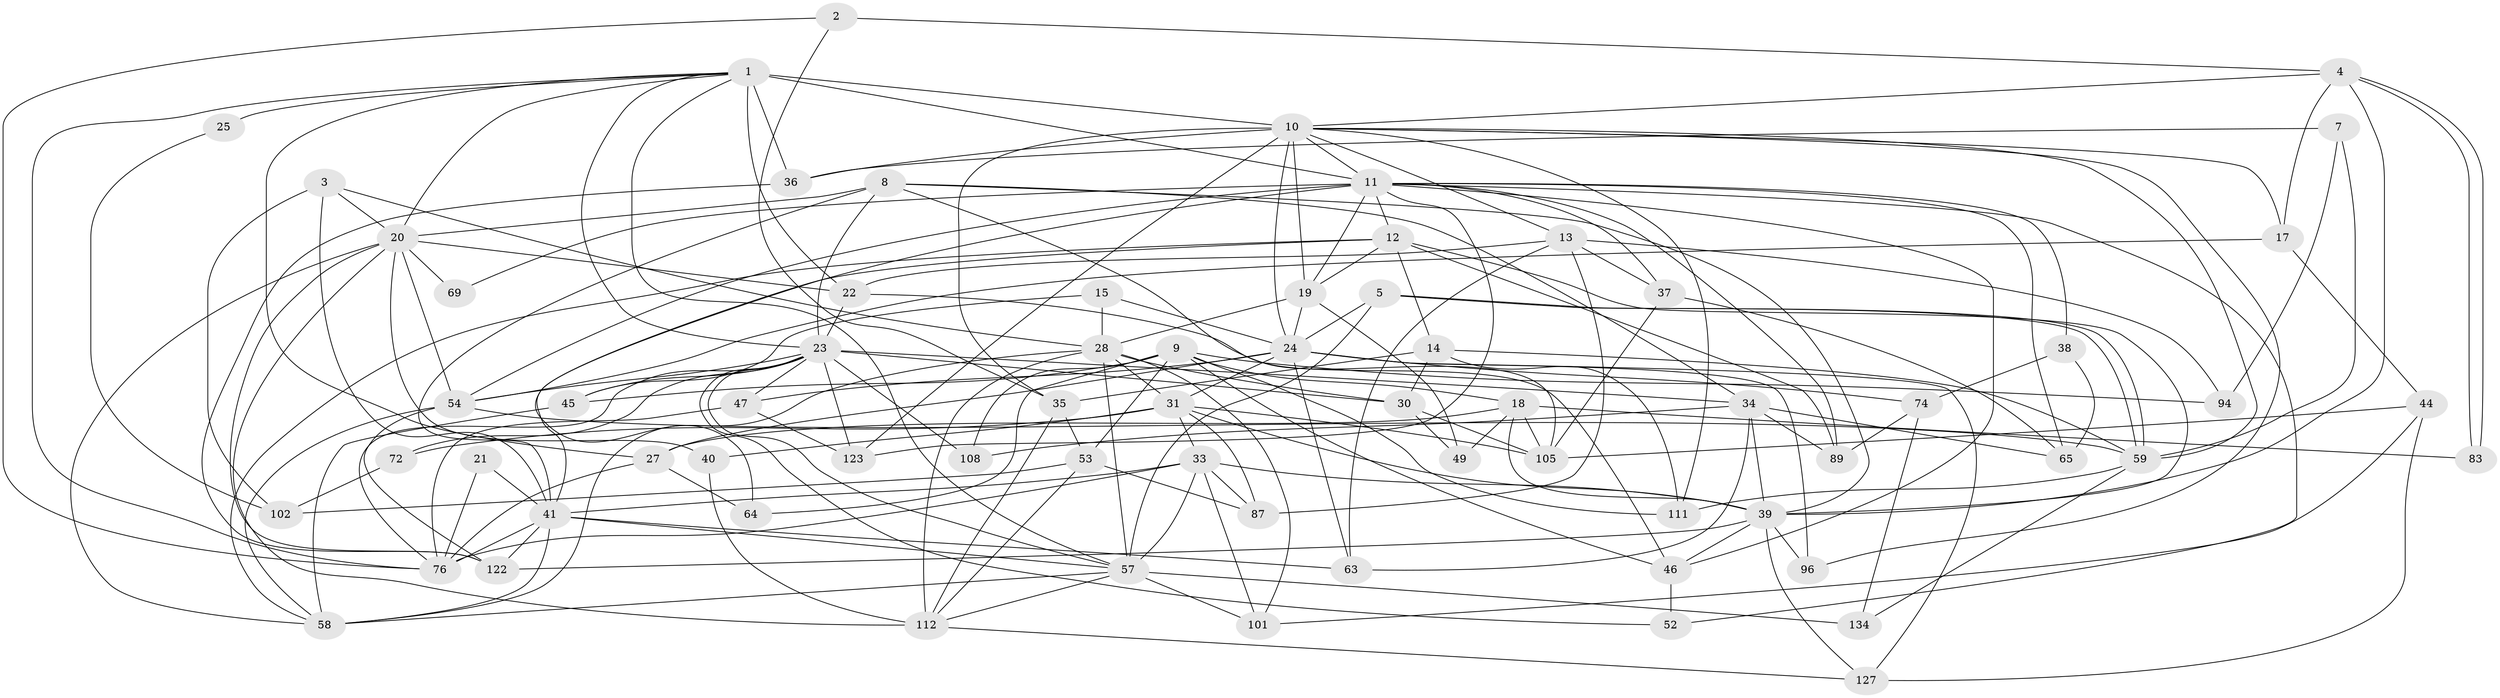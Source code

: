// original degree distribution, {5: 0.14492753623188406, 3: 0.3115942028985507, 4: 0.32608695652173914, 6: 0.10144927536231885, 2: 0.07971014492753623, 7: 0.021739130434782608, 8: 0.014492753623188406}
// Generated by graph-tools (version 1.1) at 2025/15/03/09/25 04:15:18]
// undirected, 69 vertices, 191 edges
graph export_dot {
graph [start="1"]
  node [color=gray90,style=filled];
  1 [super="+120+6+66+70"];
  2;
  3;
  4;
  5;
  7;
  8 [super="+71"];
  9 [super="+124+126"];
  10 [super="+16"];
  11 [super="+88+73"];
  12 [super="+29"];
  13 [super="+26"];
  14;
  15;
  17 [super="+136"];
  18 [super="+56+32+92"];
  19 [super="+131"];
  20 [super="+77+43"];
  21;
  22 [super="+50+42"];
  23 [super="+84"];
  24 [super="+61"];
  25;
  27;
  28 [super="+100"];
  30 [super="+75"];
  31 [super="+95"];
  33 [super="+51"];
  34 [super="+116"];
  35;
  36 [super="+48"];
  37 [super="+80"];
  38;
  39 [super="+68+67+104"];
  40;
  41 [super="+107+121"];
  44 [super="+99"];
  45;
  46;
  47;
  49;
  52;
  53 [super="+55"];
  54 [super="+78+91"];
  57 [super="+60+81"];
  58 [super="+132+138"];
  59 [super="+125"];
  63;
  64;
  65;
  69;
  72;
  74 [super="+137"];
  76 [super="+82"];
  83;
  87;
  89;
  94;
  96;
  101;
  102;
  105;
  108;
  111 [super="+119"];
  112 [super="+133"];
  122;
  123;
  127;
  134;
  1 -- 22 [weight=3];
  1 -- 25 [weight=2];
  1 -- 11;
  1 -- 36 [weight=2];
  1 -- 20;
  1 -- 76;
  1 -- 10 [weight=2];
  1 -- 23;
  1 -- 27;
  1 -- 57;
  2 -- 4;
  2 -- 35;
  2 -- 76;
  3 -- 102;
  3 -- 41;
  3 -- 20;
  3 -- 28;
  4 -- 83;
  4 -- 83;
  4 -- 39;
  4 -- 17;
  4 -- 10;
  5 -- 59;
  5 -- 59;
  5 -- 24;
  5 -- 57;
  7 -- 59;
  7 -- 94;
  7 -- 36;
  8 -- 105;
  8 -- 41;
  8 -- 39;
  8 -- 20;
  8 -- 23;
  8 -- 34;
  9 -- 64;
  9 -- 45;
  9 -- 94;
  9 -- 111;
  9 -- 18 [weight=2];
  9 -- 108;
  9 -- 46;
  9 -- 53;
  10 -- 35;
  10 -- 111;
  10 -- 96;
  10 -- 36;
  10 -- 11;
  10 -- 123;
  10 -- 13;
  10 -- 17;
  10 -- 19 [weight=2];
  10 -- 24;
  10 -- 59;
  11 -- 123;
  11 -- 19;
  11 -- 64 [weight=2];
  11 -- 69;
  11 -- 38;
  11 -- 37;
  11 -- 12;
  11 -- 46;
  11 -- 65;
  11 -- 52;
  11 -- 89;
  11 -- 54 [weight=2];
  12 -- 14;
  12 -- 39;
  12 -- 19;
  12 -- 89;
  12 -- 58;
  12 -- 41;
  13 -- 87;
  13 -- 63;
  13 -- 94;
  13 -- 22;
  13 -- 37;
  14 -- 35;
  14 -- 59;
  14 -- 111;
  14 -- 30;
  15 -- 45;
  15 -- 28;
  15 -- 24;
  17 -- 54;
  17 -- 44;
  18 -- 39;
  18 -- 27;
  18 -- 49;
  18 -- 83;
  18 -- 105;
  19 -- 49;
  19 -- 24;
  19 -- 28;
  20 -- 40;
  20 -- 58;
  20 -- 112;
  20 -- 69;
  20 -- 22;
  20 -- 122;
  20 -- 54;
  21 -- 76;
  21 -- 41;
  22 -- 46;
  22 -- 23;
  23 -- 54 [weight=2];
  23 -- 72;
  23 -- 76;
  23 -- 45;
  23 -- 108;
  23 -- 47;
  23 -- 52;
  23 -- 123;
  23 -- 30;
  23 -- 57;
  23 -- 34;
  24 -- 96;
  24 -- 74;
  24 -- 47;
  24 -- 27;
  24 -- 127;
  24 -- 63;
  24 -- 31;
  25 -- 102;
  27 -- 64;
  27 -- 76;
  28 -- 58;
  28 -- 112;
  28 -- 101;
  28 -- 57 [weight=2];
  28 -- 30;
  28 -- 31;
  30 -- 49;
  30 -- 105;
  31 -- 39;
  31 -- 87;
  31 -- 105;
  31 -- 33;
  31 -- 40;
  31 -- 72;
  33 -- 76 [weight=2];
  33 -- 101;
  33 -- 87;
  33 -- 39;
  33 -- 41;
  33 -- 57;
  34 -- 63;
  34 -- 39 [weight=2];
  34 -- 65;
  34 -- 89;
  34 -- 108;
  35 -- 53;
  35 -- 112;
  36 -- 122;
  37 -- 65;
  37 -- 105;
  38 -- 65;
  38 -- 74;
  39 -- 96;
  39 -- 122;
  39 -- 127;
  39 -- 46;
  40 -- 112;
  41 -- 63;
  41 -- 122;
  41 -- 57;
  41 -- 58;
  41 -- 76;
  44 -- 105;
  44 -- 101;
  44 -- 127;
  45 -- 58;
  46 -- 52;
  47 -- 123;
  47 -- 76;
  53 -- 87;
  53 -- 112;
  53 -- 102;
  54 -- 58;
  54 -- 59;
  54 -- 122;
  57 -- 134 [weight=2];
  57 -- 112;
  57 -- 101;
  57 -- 58;
  59 -- 134;
  59 -- 111;
  72 -- 102;
  74 -- 89;
  74 -- 134;
  112 -- 127;
}
